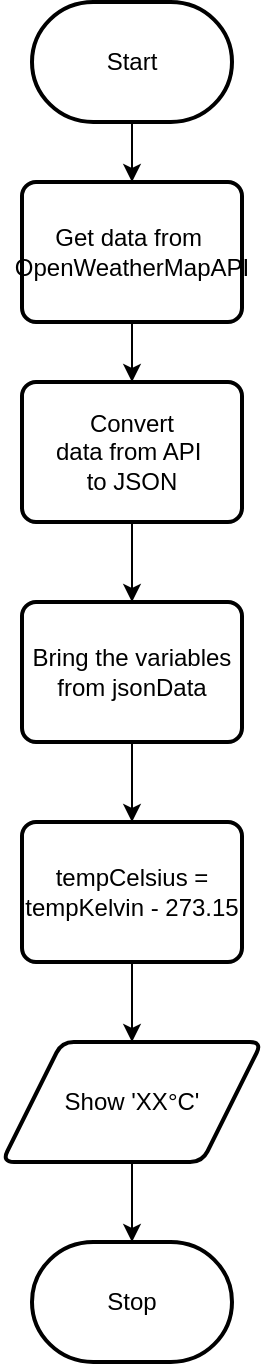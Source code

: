 <mxfile>
    <diagram id="HIP3nbAZw_EuaXWnEj3U" name="Page-1">
        <mxGraphModel dx="333" dy="252" grid="1" gridSize="10" guides="1" tooltips="1" connect="1" arrows="1" fold="1" page="1" pageScale="1" pageWidth="850" pageHeight="1100" math="0" shadow="0">
            <root>
                <mxCell id="0"/>
                <mxCell id="1" parent="0"/>
                <mxCell id="5" value="" style="edgeStyle=none;html=1;" edge="1" parent="1" source="2" target="4">
                    <mxGeometry relative="1" as="geometry"/>
                </mxCell>
                <mxCell id="2" value="Start" style="strokeWidth=2;html=1;shape=mxgraph.flowchart.terminator;whiteSpace=wrap;" parent="1" vertex="1">
                    <mxGeometry x="230" y="210" width="100" height="60" as="geometry"/>
                </mxCell>
                <mxCell id="3" value="Stop" style="strokeWidth=2;html=1;shape=mxgraph.flowchart.terminator;whiteSpace=wrap;" parent="1" vertex="1">
                    <mxGeometry x="230" y="830" width="100" height="60" as="geometry"/>
                </mxCell>
                <mxCell id="7" value="" style="edgeStyle=none;html=1;" edge="1" parent="1" source="4" target="6">
                    <mxGeometry relative="1" as="geometry"/>
                </mxCell>
                <mxCell id="4" value="Get data from&amp;nbsp;&lt;div&gt;OpenWeatherMapAPI&lt;/div&gt;" style="rounded=1;whiteSpace=wrap;html=1;absoluteArcSize=1;arcSize=14;strokeWidth=2;" vertex="1" parent="1">
                    <mxGeometry x="225" y="300" width="110" height="70" as="geometry"/>
                </mxCell>
                <mxCell id="9" value="" style="edgeStyle=none;html=1;" edge="1" parent="1" source="6" target="8">
                    <mxGeometry relative="1" as="geometry"/>
                </mxCell>
                <mxCell id="6" value="Convert&lt;div&gt;data from API&amp;nbsp;&lt;/div&gt;&lt;div&gt;to JSON&lt;/div&gt;" style="rounded=1;whiteSpace=wrap;html=1;absoluteArcSize=1;arcSize=14;strokeWidth=2;" vertex="1" parent="1">
                    <mxGeometry x="225" y="400" width="110" height="70" as="geometry"/>
                </mxCell>
                <mxCell id="11" value="" style="edgeStyle=none;html=1;" edge="1" parent="1" source="8" target="10">
                    <mxGeometry relative="1" as="geometry"/>
                </mxCell>
                <mxCell id="8" value="Bring the variables from jsonData" style="rounded=1;whiteSpace=wrap;html=1;absoluteArcSize=1;arcSize=14;strokeWidth=2;" vertex="1" parent="1">
                    <mxGeometry x="225" y="510" width="110" height="70" as="geometry"/>
                </mxCell>
                <mxCell id="13" value="" style="edgeStyle=none;html=1;" edge="1" parent="1" source="10" target="12">
                    <mxGeometry relative="1" as="geometry"/>
                </mxCell>
                <mxCell id="10" value="tempCelsius = tempKelvin - 273.15" style="rounded=1;whiteSpace=wrap;html=1;absoluteArcSize=1;arcSize=14;strokeWidth=2;" vertex="1" parent="1">
                    <mxGeometry x="225" y="620" width="110" height="70" as="geometry"/>
                </mxCell>
                <mxCell id="14" value="" style="edgeStyle=none;html=1;" edge="1" parent="1" source="12" target="3">
                    <mxGeometry relative="1" as="geometry"/>
                </mxCell>
                <mxCell id="12" value="&lt;font&gt;&lt;font style=&quot;color: rgb(0, 0, 0);&quot;&gt;Show &#39;XX&lt;/font&gt;&lt;font&gt;&lt;span style=&quot;scrollbar-color: rgb(226, 226, 226) rgb(251, 251, 251); font-variant-numeric: normal; font-variant-east-asian: normal; font-variant-alternates: normal; font-variant-position: normal; font-variant-emoji: normal; background-color: transparent; font-family: Consolas, sans-serif; vertical-align: baseline; white-space-collapse: preserve; color: rgb(206, 145, 120);&quot;&gt;&lt;font style=&quot;color: rgb(0, 0, 0);&quot;&gt;°&lt;/font&gt;&lt;/span&gt;&lt;span style=&quot;color: light-dark(rgb(0, 0, 0), rgb(237, 237, 237)); scrollbar-color: rgb(226, 226, 226) rgb(251, 251, 251); font-variant-numeric: normal; font-variant-east-asian: normal; font-variant-alternates: normal; font-variant-position: normal; font-variant-emoji: normal; background-color: transparent; font-family: Consolas, sans-serif; vertical-align: baseline; white-space-collapse: preserve;&quot;&gt;C&#39;&lt;/span&gt;&lt;/font&gt;&lt;/font&gt;" style="shape=parallelogram;html=1;strokeWidth=2;perimeter=parallelogramPerimeter;whiteSpace=wrap;rounded=1;arcSize=12;size=0.23;" vertex="1" parent="1">
                    <mxGeometry x="215" y="730" width="130" height="60" as="geometry"/>
                </mxCell>
            </root>
        </mxGraphModel>
    </diagram>
</mxfile>